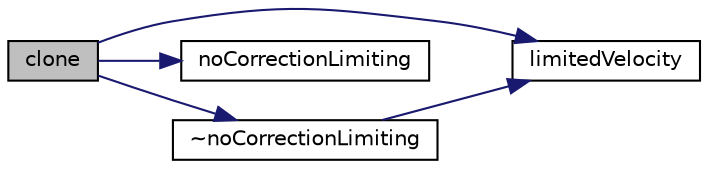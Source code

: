 digraph "clone"
{
  bgcolor="transparent";
  edge [fontname="Helvetica",fontsize="10",labelfontname="Helvetica",labelfontsize="10"];
  node [fontname="Helvetica",fontsize="10",shape=record];
  rankdir="LR";
  Node1 [label="clone",height=0.2,width=0.4,color="black", fillcolor="grey75", style="filled", fontcolor="black"];
  Node1 -> Node2 [color="midnightblue",fontsize="10",style="solid",fontname="Helvetica"];
  Node2 [label="limitedVelocity",height=0.2,width=0.4,color="black",URL="$a01632.html#a02050118a8717df003ea2ec83ea9c7e8",tooltip="Return the limited velocity. "];
  Node1 -> Node3 [color="midnightblue",fontsize="10",style="solid",fontname="Helvetica"];
  Node3 [label="noCorrectionLimiting",height=0.2,width=0.4,color="black",URL="$a01632.html#a264505d42fd64559f94b349390184759",tooltip="Construct from components. "];
  Node1 -> Node4 [color="midnightblue",fontsize="10",style="solid",fontname="Helvetica"];
  Node4 [label="~noCorrectionLimiting",height=0.2,width=0.4,color="black",URL="$a01632.html#a99a5a6099613936264909f11bc7460ab",tooltip="Destructor. "];
  Node4 -> Node2 [color="midnightblue",fontsize="10",style="solid",fontname="Helvetica"];
}
